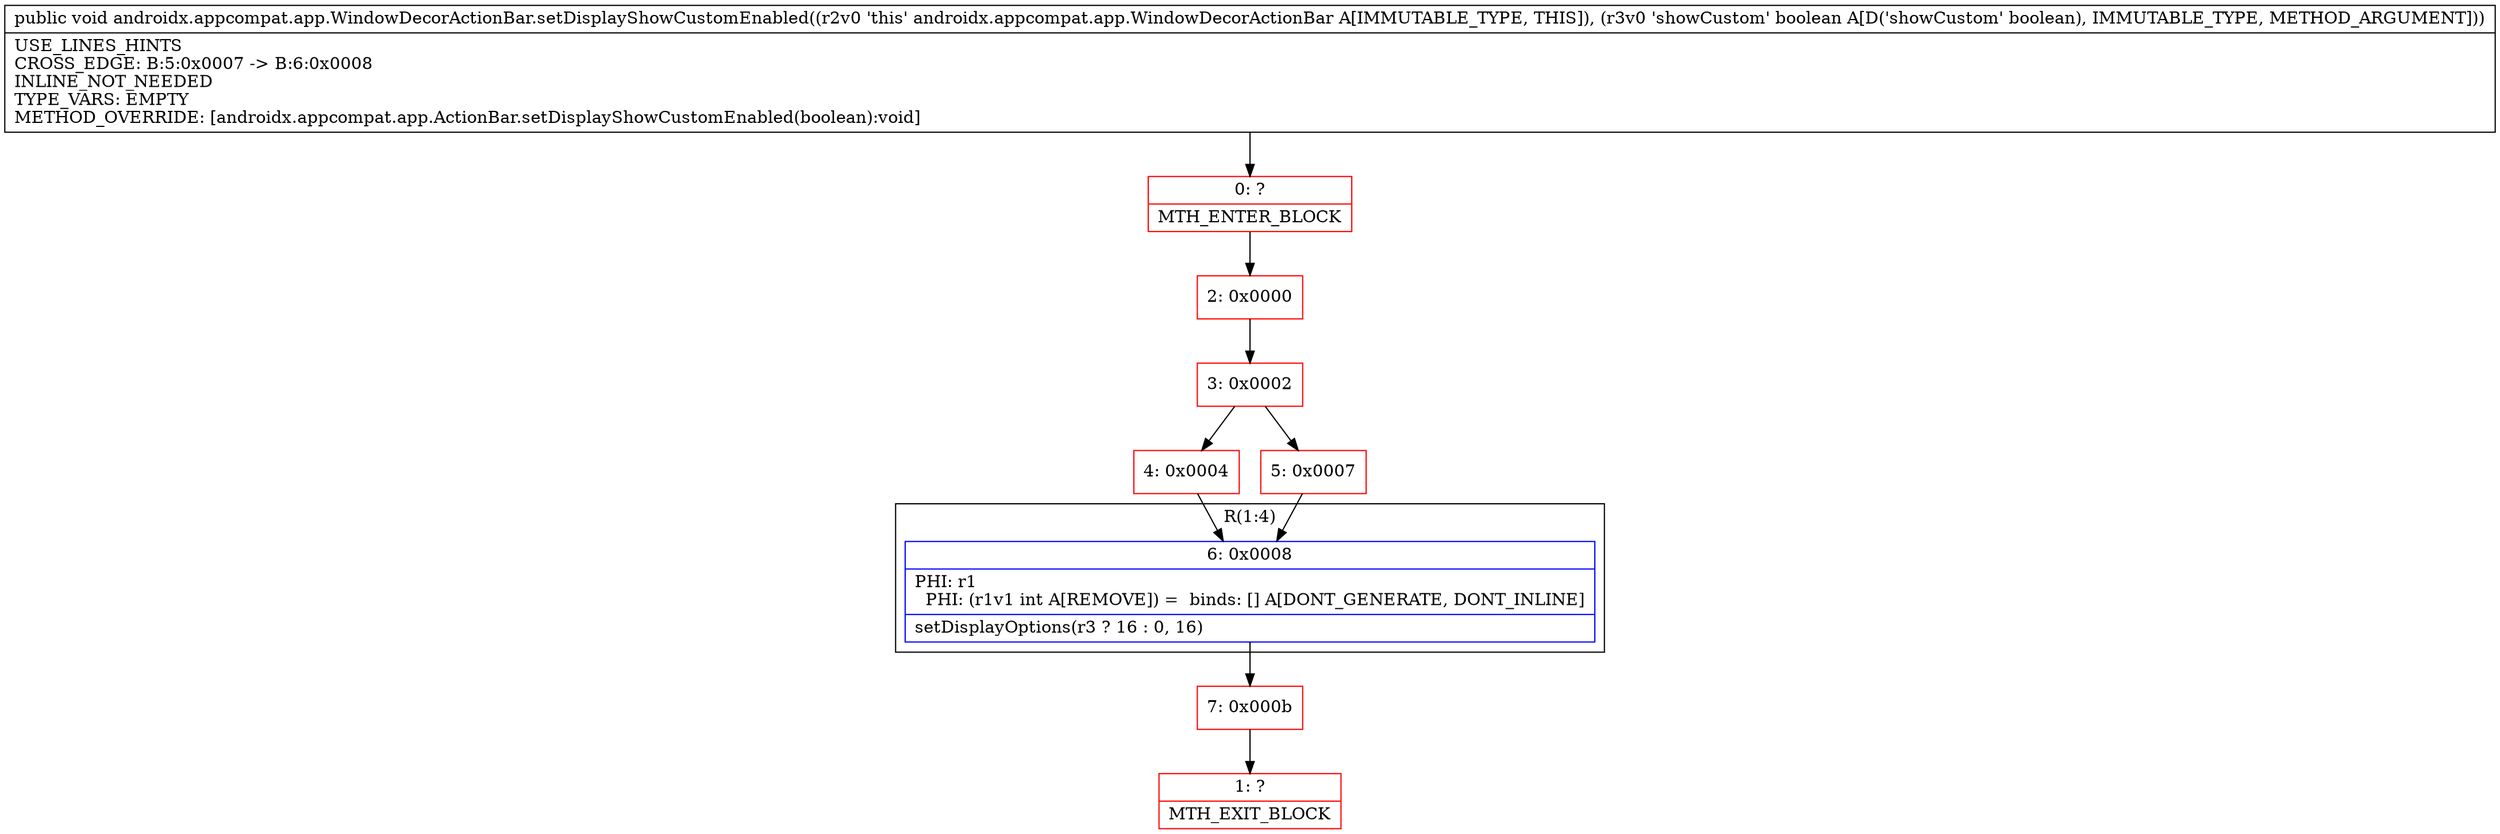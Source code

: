 digraph "CFG forandroidx.appcompat.app.WindowDecorActionBar.setDisplayShowCustomEnabled(Z)V" {
subgraph cluster_Region_682854558 {
label = "R(1:4)";
node [shape=record,color=blue];
Node_6 [shape=record,label="{6\:\ 0x0008|PHI: r1 \l  PHI: (r1v1 int A[REMOVE]) =  binds: [] A[DONT_GENERATE, DONT_INLINE]\l|setDisplayOptions(r3 ? 16 : 0, 16)\l}"];
}
Node_0 [shape=record,color=red,label="{0\:\ ?|MTH_ENTER_BLOCK\l}"];
Node_2 [shape=record,color=red,label="{2\:\ 0x0000}"];
Node_3 [shape=record,color=red,label="{3\:\ 0x0002}"];
Node_4 [shape=record,color=red,label="{4\:\ 0x0004}"];
Node_7 [shape=record,color=red,label="{7\:\ 0x000b}"];
Node_1 [shape=record,color=red,label="{1\:\ ?|MTH_EXIT_BLOCK\l}"];
Node_5 [shape=record,color=red,label="{5\:\ 0x0007}"];
MethodNode[shape=record,label="{public void androidx.appcompat.app.WindowDecorActionBar.setDisplayShowCustomEnabled((r2v0 'this' androidx.appcompat.app.WindowDecorActionBar A[IMMUTABLE_TYPE, THIS]), (r3v0 'showCustom' boolean A[D('showCustom' boolean), IMMUTABLE_TYPE, METHOD_ARGUMENT]))  | USE_LINES_HINTS\lCROSS_EDGE: B:5:0x0007 \-\> B:6:0x0008\lINLINE_NOT_NEEDED\lTYPE_VARS: EMPTY\lMETHOD_OVERRIDE: [androidx.appcompat.app.ActionBar.setDisplayShowCustomEnabled(boolean):void]\l}"];
MethodNode -> Node_0;Node_6 -> Node_7;
Node_0 -> Node_2;
Node_2 -> Node_3;
Node_3 -> Node_4;
Node_3 -> Node_5;
Node_4 -> Node_6;
Node_7 -> Node_1;
Node_5 -> Node_6;
}

